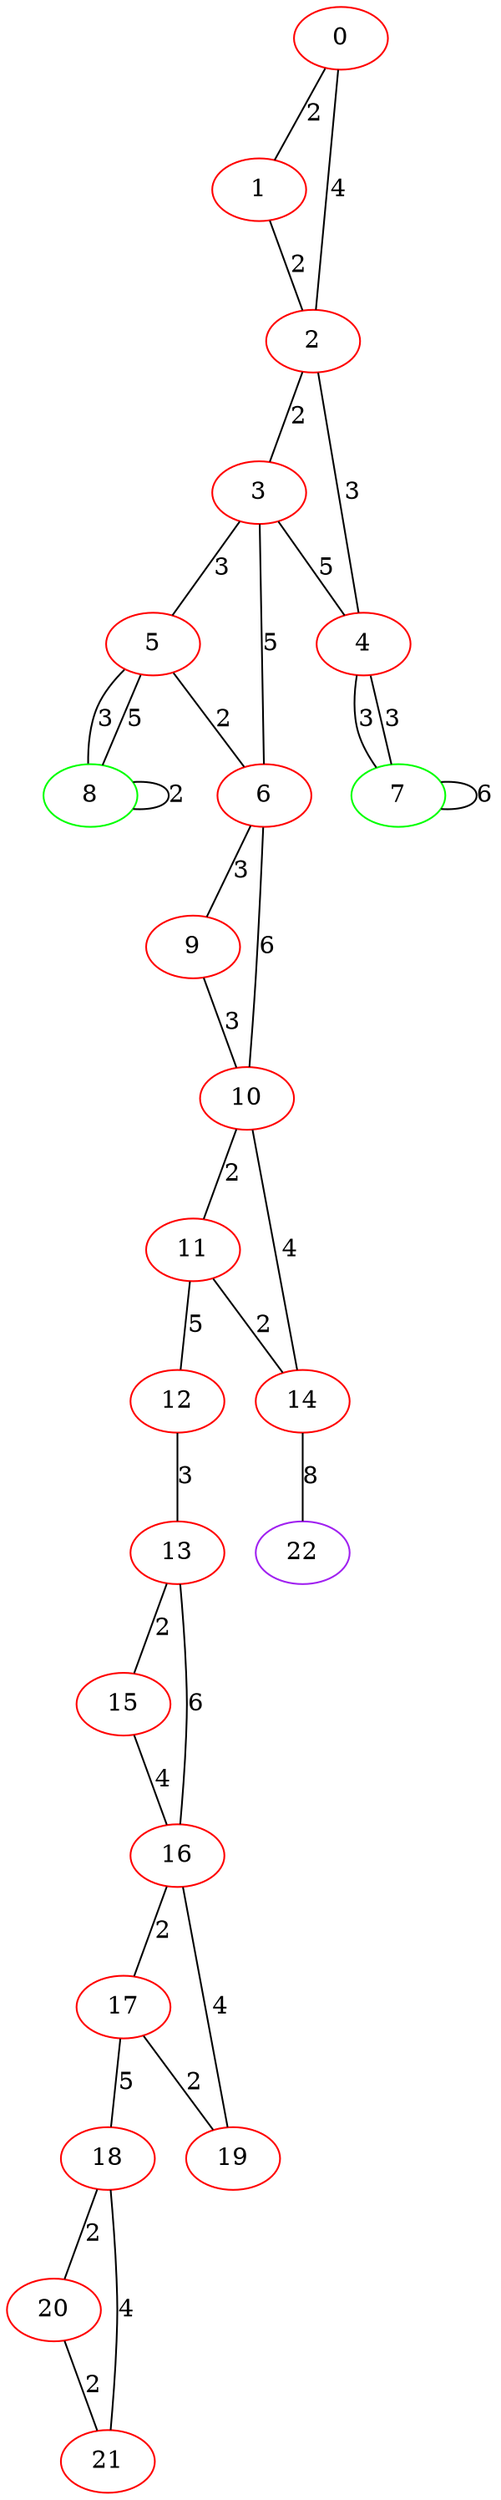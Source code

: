 graph "" {
0 [color=red, weight=1];
1 [color=red, weight=1];
2 [color=red, weight=1];
3 [color=red, weight=1];
4 [color=red, weight=1];
5 [color=red, weight=1];
6 [color=red, weight=1];
7 [color=green, weight=2];
8 [color=green, weight=2];
9 [color=red, weight=1];
10 [color=red, weight=1];
11 [color=red, weight=1];
12 [color=red, weight=1];
13 [color=red, weight=1];
14 [color=red, weight=1];
15 [color=red, weight=1];
16 [color=red, weight=1];
17 [color=red, weight=1];
18 [color=red, weight=1];
19 [color=red, weight=1];
20 [color=red, weight=1];
21 [color=red, weight=1];
22 [color=purple, weight=4];
0 -- 1  [key=0, label=2];
0 -- 2  [key=0, label=4];
1 -- 2  [key=0, label=2];
2 -- 3  [key=0, label=2];
2 -- 4  [key=0, label=3];
3 -- 4  [key=0, label=5];
3 -- 5  [key=0, label=3];
3 -- 6  [key=0, label=5];
4 -- 7  [key=0, label=3];
4 -- 7  [key=1, label=3];
5 -- 8  [key=0, label=3];
5 -- 8  [key=1, label=5];
5 -- 6  [key=0, label=2];
6 -- 9  [key=0, label=3];
6 -- 10  [key=0, label=6];
7 -- 7  [key=0, label=6];
8 -- 8  [key=0, label=2];
9 -- 10  [key=0, label=3];
10 -- 11  [key=0, label=2];
10 -- 14  [key=0, label=4];
11 -- 12  [key=0, label=5];
11 -- 14  [key=0, label=2];
12 -- 13  [key=0, label=3];
13 -- 16  [key=0, label=6];
13 -- 15  [key=0, label=2];
14 -- 22  [key=0, label=8];
15 -- 16  [key=0, label=4];
16 -- 17  [key=0, label=2];
16 -- 19  [key=0, label=4];
17 -- 18  [key=0, label=5];
17 -- 19  [key=0, label=2];
18 -- 20  [key=0, label=2];
18 -- 21  [key=0, label=4];
20 -- 21  [key=0, label=2];
}

